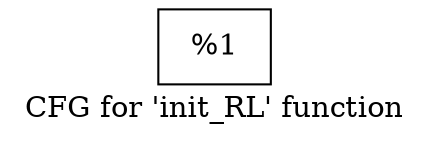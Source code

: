 digraph "CFG for 'init_RL' function" {
	label="CFG for 'init_RL' function";

	Node0x18e00b0 [shape=record,label="{%1}"];
}
